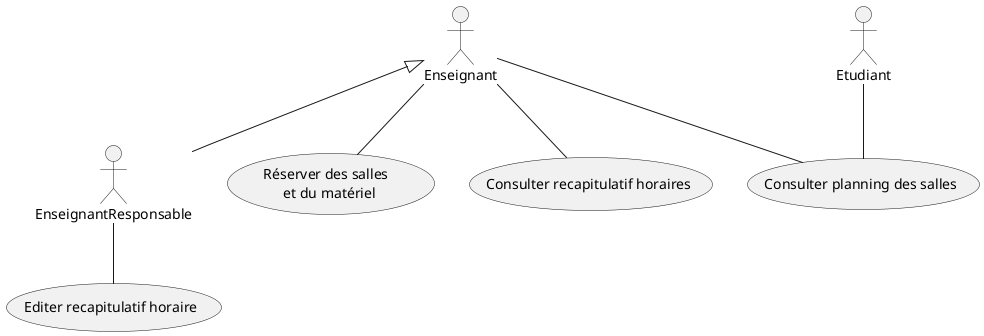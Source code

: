 @startuml TD4.2.1


actor Enseignant
actor Etudiant
actor EnseignantResponsable

Enseignant <|-- EnseignantResponsable

Enseignant -- (Réserver des salles \n et du matériel)
Enseignant -- (Consulter planning des salles)
Etudiant -- (Consulter planning des salles)
Enseignant -- (Consulter recapitulatif horaires)
EnseignantResponsable -- (Editer recapitulatif horaire)



@enduml
